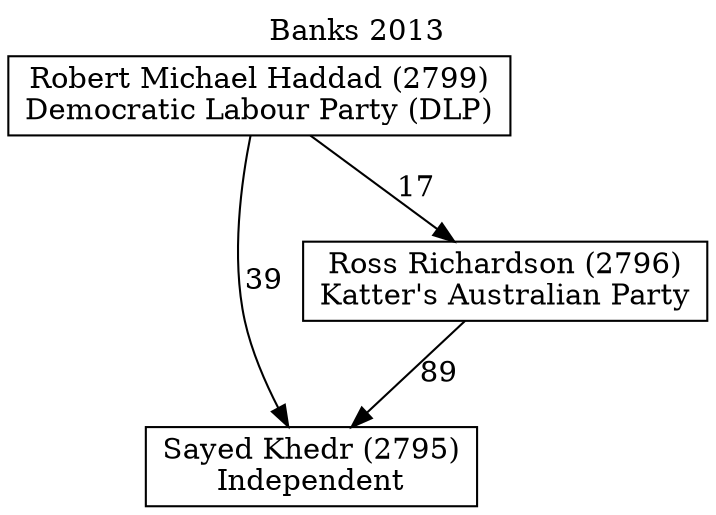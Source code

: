// House preference flow
digraph "Sayed Khedr (2795)_Banks_2013" {
	graph [label="Banks 2013" labelloc=t mclimit=10]
	node [shape=box]
	"Sayed Khedr (2795)" [label="Sayed Khedr (2795)
Independent"]
	"Ross Richardson (2796)" [label="Ross Richardson (2796)
Katter's Australian Party"]
	"Robert Michael Haddad (2799)" [label="Robert Michael Haddad (2799)
Democratic Labour Party (DLP)"]
	"Ross Richardson (2796)" -> "Sayed Khedr (2795)" [label=89]
	"Robert Michael Haddad (2799)" -> "Ross Richardson (2796)" [label=17]
	"Robert Michael Haddad (2799)" -> "Sayed Khedr (2795)" [label=39]
}
